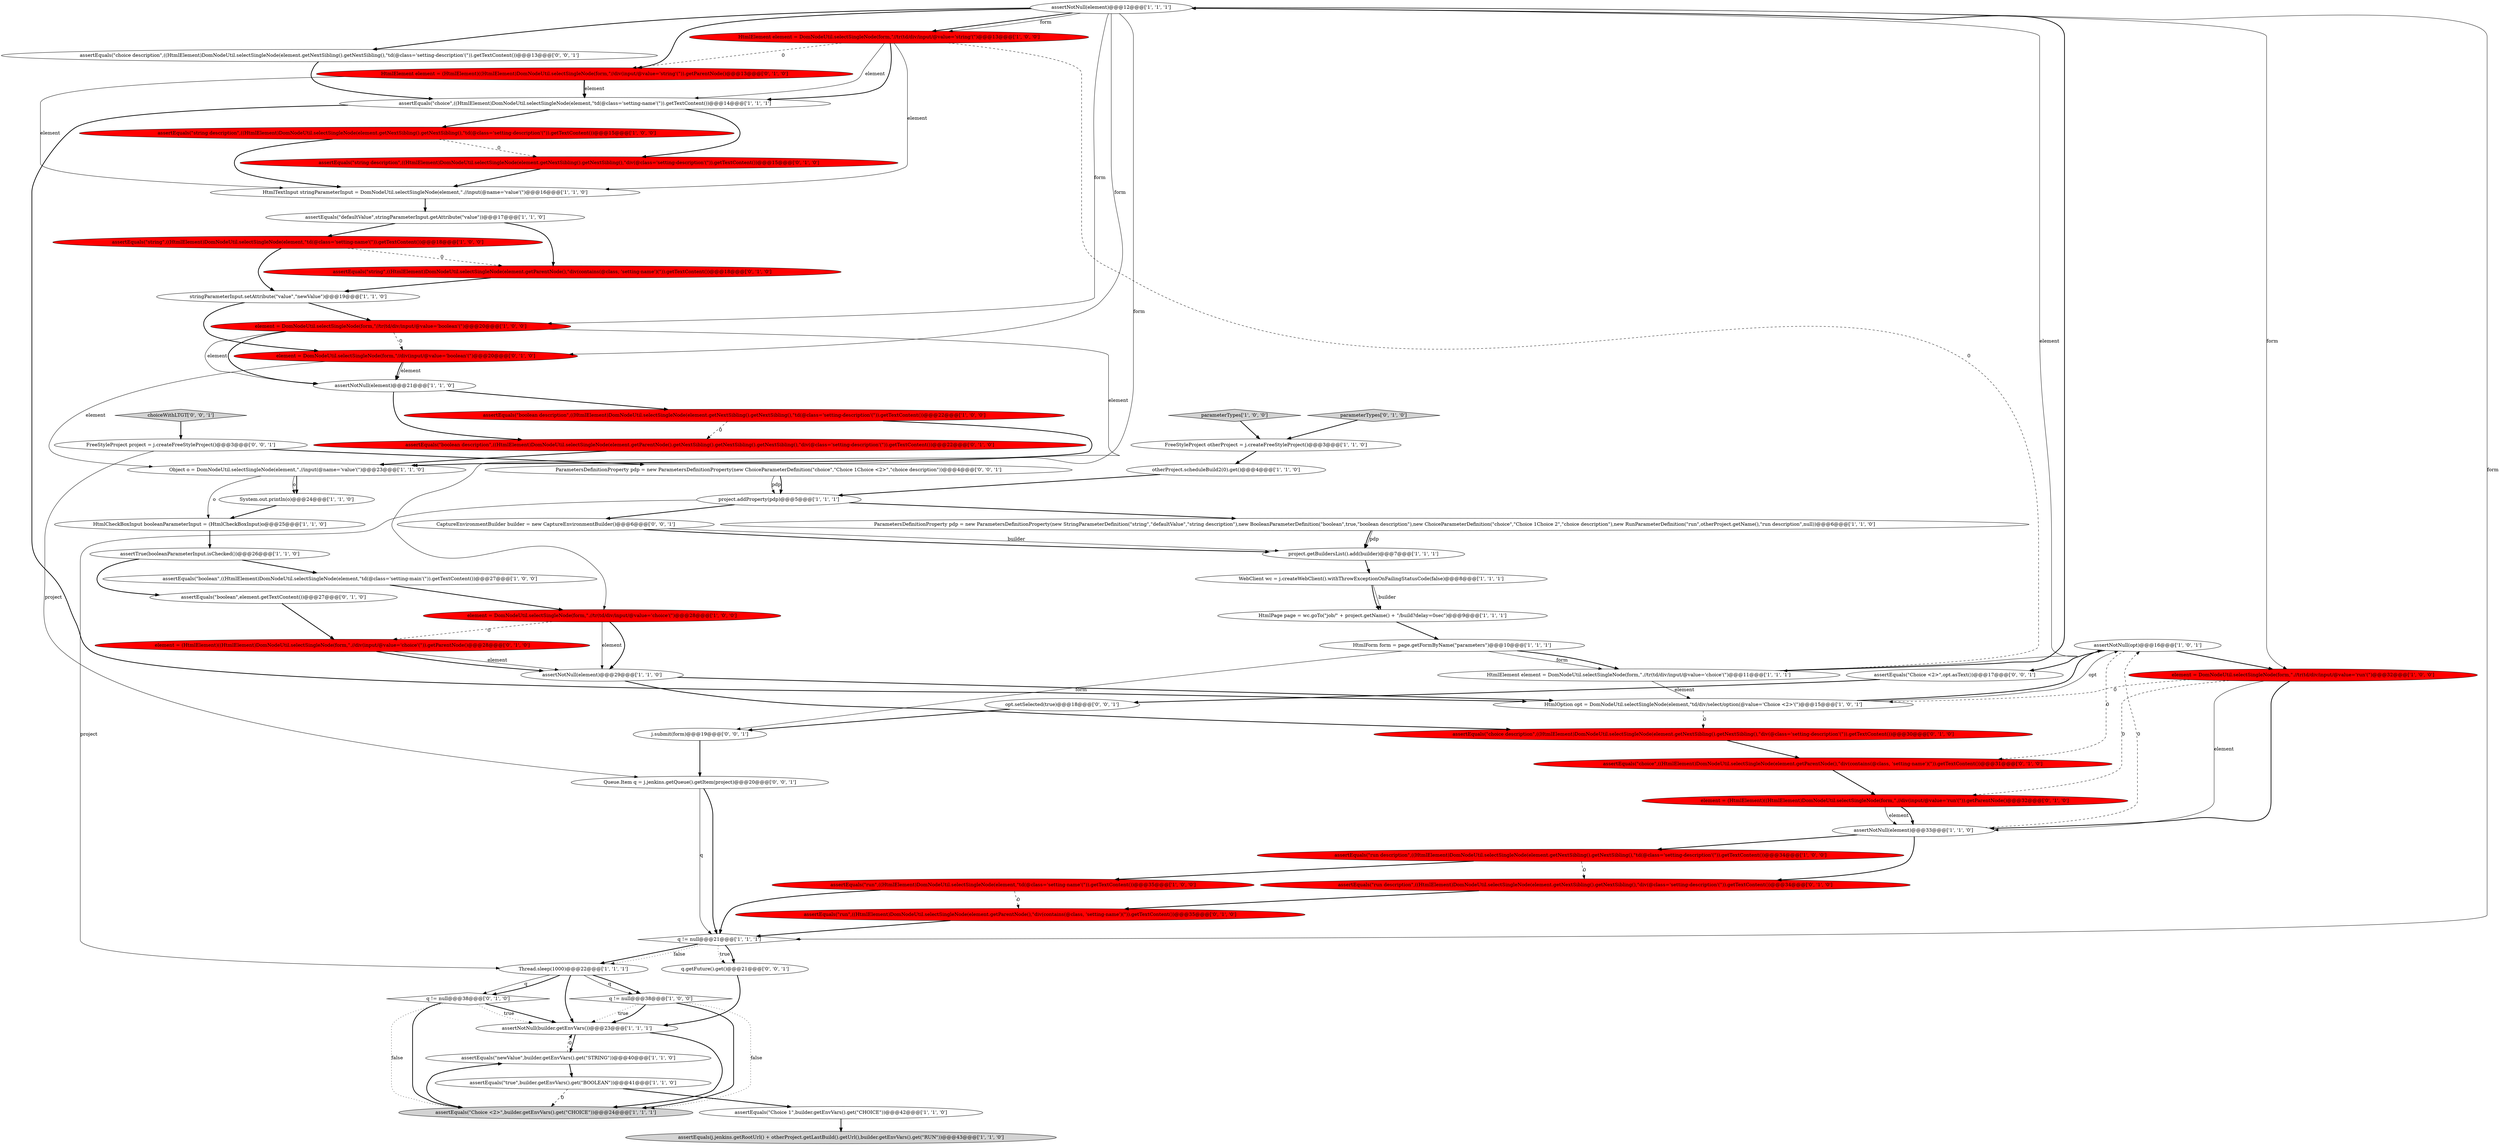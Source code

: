 digraph {
6 [style = filled, label = "Thread.sleep(1000)@@@22@@@['1', '1', '1']", fillcolor = white, shape = ellipse image = "AAA0AAABBB1BBB"];
32 [style = filled, label = "element = DomNodeUtil.selectSingleNode(form,\"//tr(td/div/input/@value='boolean'(\")@@@20@@@['1', '0', '0']", fillcolor = red, shape = ellipse image = "AAA1AAABBB1BBB"];
25 [style = filled, label = "HtmlElement element = DomNodeUtil.selectSingleNode(form,\"//tr(td/div/input/@value='string'(\")@@@13@@@['1', '0', '0']", fillcolor = red, shape = ellipse image = "AAA1AAABBB1BBB"];
37 [style = filled, label = "FreeStyleProject otherProject = j.createFreeStyleProject()@@@3@@@['1', '1', '0']", fillcolor = white, shape = ellipse image = "AAA0AAABBB1BBB"];
40 [style = filled, label = "HtmlCheckBoxInput booleanParameterInput = (HtmlCheckBoxInput)o@@@25@@@['1', '1', '0']", fillcolor = white, shape = ellipse image = "AAA0AAABBB1BBB"];
39 [style = filled, label = "HtmlOption opt = DomNodeUtil.selectSingleNode(element,\"td/div/select/option(@value='Choice <2>'(\")@@@15@@@['1', '0', '1']", fillcolor = white, shape = ellipse image = "AAA0AAABBB1BBB"];
52 [style = filled, label = "assertEquals(\"boolean description\",((HtmlElement)DomNodeUtil.selectSingleNode(element.getParentNode().getNextSibling().getNextSibling().getNextSibling(),\"div(@class='setting-description'(\")).getTextContent())@@@22@@@['0', '1', '0']", fillcolor = red, shape = ellipse image = "AAA1AAABBB2BBB"];
59 [style = filled, label = "opt.setSelected(true)@@@18@@@['0', '0', '1']", fillcolor = white, shape = ellipse image = "AAA0AAABBB3BBB"];
65 [style = filled, label = "assertEquals(\"Choice <2>\",opt.asText())@@@17@@@['0', '0', '1']", fillcolor = white, shape = ellipse image = "AAA0AAABBB3BBB"];
3 [style = filled, label = "q != null@@@21@@@['1', '1', '1']", fillcolor = white, shape = diamond image = "AAA0AAABBB1BBB"];
46 [style = filled, label = "assertEquals(\"run description\",((HtmlElement)DomNodeUtil.selectSingleNode(element.getNextSibling().getNextSibling(),\"div(@class='setting-description'(\")).getTextContent())@@@34@@@['0', '1', '0']", fillcolor = red, shape = ellipse image = "AAA1AAABBB2BBB"];
41 [style = filled, label = "assertEquals(\"run description\",((HtmlElement)DomNodeUtil.selectSingleNode(element.getNextSibling().getNextSibling(),\"td(@class='setting-description'(\")).getTextContent())@@@34@@@['1', '0', '0']", fillcolor = red, shape = ellipse image = "AAA1AAABBB1BBB"];
49 [style = filled, label = "parameterTypes['0', '1', '0']", fillcolor = lightgray, shape = diamond image = "AAA0AAABBB2BBB"];
63 [style = filled, label = "Queue.Item q = j.jenkins.getQueue().getItem(project)@@@20@@@['0', '0', '1']", fillcolor = white, shape = ellipse image = "AAA0AAABBB3BBB"];
31 [style = filled, label = "assertEquals(\"true\",builder.getEnvVars().get(\"BOOLEAN\"))@@@41@@@['1', '1', '0']", fillcolor = white, shape = ellipse image = "AAA0AAABBB1BBB"];
61 [style = filled, label = "choiceWithLTGT['0', '0', '1']", fillcolor = lightgray, shape = diamond image = "AAA0AAABBB3BBB"];
20 [style = filled, label = "parameterTypes['1', '0', '0']", fillcolor = lightgray, shape = diamond image = "AAA0AAABBB1BBB"];
15 [style = filled, label = "project.getBuildersList().add(builder)@@@7@@@['1', '1', '1']", fillcolor = white, shape = ellipse image = "AAA0AAABBB1BBB"];
57 [style = filled, label = "ParametersDefinitionProperty pdp = new ParametersDefinitionProperty(new ChoiceParameterDefinition(\"choice\",\"Choice 1Choice <2>\",\"choice description\"))@@@4@@@['0', '0', '1']", fillcolor = white, shape = ellipse image = "AAA0AAABBB3BBB"];
7 [style = filled, label = "System.out.println(o)@@@24@@@['1', '1', '0']", fillcolor = white, shape = ellipse image = "AAA0AAABBB1BBB"];
42 [style = filled, label = "assertEquals(j.jenkins.getRootUrl() + otherProject.getLastBuild().getUrl(),builder.getEnvVars().get(\"RUN\"))@@@43@@@['1', '1', '0']", fillcolor = lightgray, shape = ellipse image = "AAA0AAABBB1BBB"];
12 [style = filled, label = "ParametersDefinitionProperty pdp = new ParametersDefinitionProperty(new StringParameterDefinition(\"string\",\"defaultValue\",\"string description\"),new BooleanParameterDefinition(\"boolean\",true,\"boolean description\"),new ChoiceParameterDefinition(\"choice\",\"Choice 1Choice 2\",\"choice description\"),new RunParameterDefinition(\"run\",otherProject.getName(),\"run description\",null))@@@6@@@['1', '1', '0']", fillcolor = white, shape = ellipse image = "AAA0AAABBB1BBB"];
4 [style = filled, label = "assertNotNull(element)@@@12@@@['1', '1', '1']", fillcolor = white, shape = ellipse image = "AAA0AAABBB1BBB"];
56 [style = filled, label = "element = (HtmlElement)((HtmlElement)DomNodeUtil.selectSingleNode(form,\".//div(input/@value='run'(\")).getParentNode()@@@32@@@['0', '1', '0']", fillcolor = red, shape = ellipse image = "AAA1AAABBB2BBB"];
26 [style = filled, label = "HtmlForm form = page.getFormByName(\"parameters\")@@@10@@@['1', '1', '1']", fillcolor = white, shape = ellipse image = "AAA0AAABBB1BBB"];
50 [style = filled, label = "HtmlElement element = (HtmlElement)((HtmlElement)DomNodeUtil.selectSingleNode(form,\"//div(input/@value='string'(\")).getParentNode()@@@13@@@['0', '1', '0']", fillcolor = red, shape = ellipse image = "AAA1AAABBB2BBB"];
58 [style = filled, label = "assertEquals(\"choice description\",((HtmlElement)DomNodeUtil.selectSingleNode(element.getNextSibling().getNextSibling(),\"td(@class='setting-description'(\")).getTextContent())@@@13@@@['0', '0', '1']", fillcolor = white, shape = ellipse image = "AAA0AAABBB3BBB"];
64 [style = filled, label = "q.getFuture().get()@@@21@@@['0', '0', '1']", fillcolor = white, shape = ellipse image = "AAA0AAABBB3BBB"];
29 [style = filled, label = "stringParameterInput.setAttribute(\"value\",\"newValue\")@@@19@@@['1', '1', '0']", fillcolor = white, shape = ellipse image = "AAA0AAABBB1BBB"];
35 [style = filled, label = "otherProject.scheduleBuild2(0).get()@@@4@@@['1', '1', '0']", fillcolor = white, shape = ellipse image = "AAA0AAABBB1BBB"];
38 [style = filled, label = "Object o = DomNodeUtil.selectSingleNode(element,\".//input(@name='value'(\")@@@23@@@['1', '1', '0']", fillcolor = white, shape = ellipse image = "AAA0AAABBB1BBB"];
1 [style = filled, label = "assertEquals(\"Choice 1\",builder.getEnvVars().get(\"CHOICE\"))@@@42@@@['1', '1', '0']", fillcolor = white, shape = ellipse image = "AAA0AAABBB1BBB"];
36 [style = filled, label = "project.addProperty(pdp)@@@5@@@['1', '1', '1']", fillcolor = white, shape = ellipse image = "AAA0AAABBB1BBB"];
47 [style = filled, label = "q != null@@@38@@@['0', '1', '0']", fillcolor = white, shape = diamond image = "AAA0AAABBB2BBB"];
22 [style = filled, label = "assertEquals(\"string description\",((HtmlElement)DomNodeUtil.selectSingleNode(element.getNextSibling().getNextSibling(),\"td(@class='setting-description'(\")).getTextContent())@@@15@@@['1', '0', '0']", fillcolor = red, shape = ellipse image = "AAA1AAABBB1BBB"];
30 [style = filled, label = "assertNotNull(builder.getEnvVars())@@@23@@@['1', '1', '1']", fillcolor = white, shape = ellipse image = "AAA0AAABBB1BBB"];
48 [style = filled, label = "assertEquals(\"boolean\",element.getTextContent())@@@27@@@['0', '1', '0']", fillcolor = white, shape = ellipse image = "AAA0AAABBB2BBB"];
5 [style = filled, label = "assertNotNull(opt)@@@16@@@['1', '0', '1']", fillcolor = white, shape = ellipse image = "AAA0AAABBB1BBB"];
51 [style = filled, label = "assertEquals(\"string description\",((HtmlElement)DomNodeUtil.selectSingleNode(element.getNextSibling().getNextSibling(),\"div(@class='setting-description'(\")).getTextContent())@@@15@@@['0', '1', '0']", fillcolor = red, shape = ellipse image = "AAA1AAABBB2BBB"];
60 [style = filled, label = "j.submit(form)@@@19@@@['0', '0', '1']", fillcolor = white, shape = ellipse image = "AAA0AAABBB3BBB"];
18 [style = filled, label = "assertNotNull(element)@@@21@@@['1', '1', '0']", fillcolor = white, shape = ellipse image = "AAA0AAABBB1BBB"];
27 [style = filled, label = "assertEquals(\"defaultValue\",stringParameterInput.getAttribute(\"value\"))@@@17@@@['1', '1', '0']", fillcolor = white, shape = ellipse image = "AAA0AAABBB1BBB"];
34 [style = filled, label = "assertEquals(\"choice\",((HtmlElement)DomNodeUtil.selectSingleNode(element,\"td(@class='setting-name'(\")).getTextContent())@@@14@@@['1', '1', '1']", fillcolor = white, shape = ellipse image = "AAA0AAABBB1BBB"];
2 [style = filled, label = "assertEquals(\"run\",((HtmlElement)DomNodeUtil.selectSingleNode(element,\"td(@class='setting-name'(\")).getTextContent())@@@35@@@['1', '0', '0']", fillcolor = red, shape = ellipse image = "AAA1AAABBB1BBB"];
54 [style = filled, label = "assertEquals(\"choice description\",((HtmlElement)DomNodeUtil.selectSingleNode(element.getNextSibling().getNextSibling(),\"div(@class='setting-description'(\")).getTextContent())@@@30@@@['0', '1', '0']", fillcolor = red, shape = ellipse image = "AAA1AAABBB2BBB"];
0 [style = filled, label = "WebClient wc = j.createWebClient().withThrowExceptionOnFailingStatusCode(false)@@@8@@@['1', '1', '1']", fillcolor = white, shape = ellipse image = "AAA0AAABBB1BBB"];
53 [style = filled, label = "assertEquals(\"run\",((HtmlElement)DomNodeUtil.selectSingleNode(element.getParentNode(),\"div(contains(@class, 'setting-name')(\")).getTextContent())@@@35@@@['0', '1', '0']", fillcolor = red, shape = ellipse image = "AAA1AAABBB2BBB"];
11 [style = filled, label = "assertEquals(\"string\",((HtmlElement)DomNodeUtil.selectSingleNode(element,\"td(@class='setting-name'(\")).getTextContent())@@@18@@@['1', '0', '0']", fillcolor = red, shape = ellipse image = "AAA1AAABBB1BBB"];
44 [style = filled, label = "element = (HtmlElement)((HtmlElement)DomNodeUtil.selectSingleNode(form,\".//div(input/@value='choice'(\")).getParentNode()@@@28@@@['0', '1', '0']", fillcolor = red, shape = ellipse image = "AAA1AAABBB2BBB"];
62 [style = filled, label = "CaptureEnvironmentBuilder builder = new CaptureEnvironmentBuilder()@@@6@@@['0', '0', '1']", fillcolor = white, shape = ellipse image = "AAA0AAABBB3BBB"];
17 [style = filled, label = "HtmlElement element = DomNodeUtil.selectSingleNode(form,\".//tr(td/div/input/@value='choice'(\")@@@11@@@['1', '1', '1']", fillcolor = white, shape = ellipse image = "AAA0AAABBB1BBB"];
9 [style = filled, label = "q != null@@@38@@@['1', '0', '0']", fillcolor = white, shape = diamond image = "AAA0AAABBB1BBB"];
16 [style = filled, label = "assertNotNull(element)@@@33@@@['1', '1', '0']", fillcolor = white, shape = ellipse image = "AAA0AAABBB1BBB"];
43 [style = filled, label = "assertEquals(\"string\",((HtmlElement)DomNodeUtil.selectSingleNode(element.getParentNode(),\"div(contains(@class, 'setting-name')(\")).getTextContent())@@@18@@@['0', '1', '0']", fillcolor = red, shape = ellipse image = "AAA1AAABBB2BBB"];
21 [style = filled, label = "assertEquals(\"newValue\",builder.getEnvVars().get(\"STRING\"))@@@40@@@['1', '1', '0']", fillcolor = white, shape = ellipse image = "AAA0AAABBB1BBB"];
45 [style = filled, label = "element = DomNodeUtil.selectSingleNode(form,\"//div(input/@value='boolean'(\")@@@20@@@['0', '1', '0']", fillcolor = red, shape = ellipse image = "AAA1AAABBB2BBB"];
66 [style = filled, label = "FreeStyleProject project = j.createFreeStyleProject()@@@3@@@['0', '0', '1']", fillcolor = white, shape = ellipse image = "AAA0AAABBB3BBB"];
55 [style = filled, label = "assertEquals(\"choice\",((HtmlElement)DomNodeUtil.selectSingleNode(element.getParentNode(),\"div(contains(@class, 'setting-name')(\")).getTextContent())@@@31@@@['0', '1', '0']", fillcolor = red, shape = ellipse image = "AAA1AAABBB2BBB"];
24 [style = filled, label = "element = DomNodeUtil.selectSingleNode(form,\".//tr(td/div/input/@value='run'(\")@@@32@@@['1', '0', '0']", fillcolor = red, shape = ellipse image = "AAA1AAABBB1BBB"];
10 [style = filled, label = "assertEquals(\"Choice <2>\",builder.getEnvVars().get(\"CHOICE\"))@@@24@@@['1', '1', '1']", fillcolor = lightgray, shape = ellipse image = "AAA0AAABBB1BBB"];
23 [style = filled, label = "assertTrue(booleanParameterInput.isChecked())@@@26@@@['1', '1', '0']", fillcolor = white, shape = ellipse image = "AAA0AAABBB1BBB"];
33 [style = filled, label = "assertEquals(\"boolean description\",((HtmlElement)DomNodeUtil.selectSingleNode(element.getNextSibling().getNextSibling(),\"td(@class='setting-description'(\")).getTextContent())@@@22@@@['1', '0', '0']", fillcolor = red, shape = ellipse image = "AAA1AAABBB1BBB"];
14 [style = filled, label = "assertEquals(\"boolean\",((HtmlElement)DomNodeUtil.selectSingleNode(element,\"td(@class='setting-main'(\")).getTextContent())@@@27@@@['1', '0', '0']", fillcolor = white, shape = ellipse image = "AAA0AAABBB1BBB"];
13 [style = filled, label = "HtmlTextInput stringParameterInput = DomNodeUtil.selectSingleNode(element,\".//input(@name='value'(\")@@@16@@@['1', '1', '0']", fillcolor = white, shape = ellipse image = "AAA0AAABBB1BBB"];
19 [style = filled, label = "element = DomNodeUtil.selectSingleNode(form,\".//tr(td/div/input/@value='choice'(\")@@@28@@@['1', '0', '0']", fillcolor = red, shape = ellipse image = "AAA1AAABBB1BBB"];
8 [style = filled, label = "HtmlPage page = wc.goTo(\"job/\" + project.getName() + \"/build?delay=0sec\")@@@9@@@['1', '1', '1']", fillcolor = white, shape = ellipse image = "AAA0AAABBB1BBB"];
28 [style = filled, label = "assertNotNull(element)@@@29@@@['1', '1', '0']", fillcolor = white, shape = ellipse image = "AAA0AAABBB1BBB"];
54->55 [style = bold, label=""];
6->9 [style = solid, label="q"];
3->64 [style = dotted, label="true"];
4->3 [style = solid, label="form"];
61->66 [style = bold, label=""];
4->25 [style = bold, label=""];
25->34 [style = bold, label=""];
4->25 [style = solid, label="form"];
0->8 [style = solid, label="builder"];
11->29 [style = bold, label=""];
4->24 [style = solid, label="form"];
47->10 [style = bold, label=""];
31->1 [style = bold, label=""];
36->12 [style = bold, label=""];
9->10 [style = bold, label=""];
24->39 [style = dashed, label="0"];
40->23 [style = bold, label=""];
29->45 [style = bold, label=""];
16->41 [style = bold, label=""];
12->15 [style = solid, label="pdp"];
21->30 [style = dashed, label="0"];
4->45 [style = solid, label="form"];
21->31 [style = bold, label=""];
31->10 [style = dashed, label="0"];
38->7 [style = bold, label=""];
15->0 [style = bold, label=""];
0->8 [style = bold, label=""];
20->37 [style = bold, label=""];
60->63 [style = bold, label=""];
43->29 [style = bold, label=""];
11->43 [style = dashed, label="0"];
19->28 [style = bold, label=""];
32->18 [style = bold, label=""];
57->36 [style = solid, label="pdp"];
5->55 [style = dashed, label="0"];
19->28 [style = solid, label="element"];
50->13 [style = solid, label="element"];
22->13 [style = bold, label=""];
26->17 [style = solid, label="form"];
50->34 [style = solid, label="element"];
59->60 [style = bold, label=""];
26->17 [style = bold, label=""];
25->13 [style = solid, label="element"];
6->47 [style = solid, label="q"];
28->54 [style = bold, label=""];
1->42 [style = bold, label=""];
10->21 [style = bold, label=""];
48->44 [style = bold, label=""];
17->39 [style = solid, label="element"];
41->46 [style = dashed, label="0"];
41->2 [style = bold, label=""];
4->19 [style = solid, label="form"];
24->16 [style = solid, label="element"];
23->48 [style = bold, label=""];
23->14 [style = bold, label=""];
36->62 [style = bold, label=""];
25->17 [style = dashed, label="0"];
33->52 [style = dashed, label="0"];
32->38 [style = solid, label="element"];
27->11 [style = bold, label=""];
3->64 [style = bold, label=""];
29->32 [style = bold, label=""];
30->10 [style = bold, label=""];
56->16 [style = solid, label="element"];
56->16 [style = bold, label=""];
58->34 [style = bold, label=""];
62->15 [style = solid, label="builder"];
17->4 [style = solid, label="element"];
66->57 [style = bold, label=""];
6->47 [style = bold, label=""];
9->10 [style = dotted, label="false"];
32->18 [style = solid, label="element"];
24->56 [style = dashed, label="0"];
44->28 [style = solid, label="element"];
50->34 [style = bold, label=""];
49->37 [style = bold, label=""];
26->60 [style = solid, label="form"];
27->43 [style = bold, label=""];
39->5 [style = bold, label=""];
28->39 [style = bold, label=""];
39->5 [style = solid, label="opt"];
2->3 [style = bold, label=""];
18->33 [style = bold, label=""];
3->6 [style = bold, label=""];
14->19 [style = bold, label=""];
51->13 [style = bold, label=""];
34->51 [style = bold, label=""];
32->45 [style = dashed, label="0"];
30->21 [style = bold, label=""];
13->27 [style = bold, label=""];
4->58 [style = bold, label=""];
66->63 [style = solid, label="project"];
36->6 [style = solid, label="project"];
5->24 [style = bold, label=""];
34->39 [style = bold, label=""];
45->38 [style = solid, label="element"];
64->30 [style = bold, label=""];
37->35 [style = bold, label=""];
62->15 [style = bold, label=""];
4->50 [style = bold, label=""];
18->52 [style = bold, label=""];
63->3 [style = bold, label=""];
9->30 [style = dotted, label="true"];
17->4 [style = bold, label=""];
7->40 [style = bold, label=""];
25->50 [style = dashed, label="0"];
45->18 [style = bold, label=""];
16->46 [style = bold, label=""];
47->10 [style = dotted, label="false"];
39->54 [style = dashed, label="0"];
25->34 [style = solid, label="element"];
53->3 [style = bold, label=""];
12->15 [style = bold, label=""];
46->53 [style = bold, label=""];
63->3 [style = solid, label="q"];
52->38 [style = bold, label=""];
45->18 [style = solid, label="element"];
9->30 [style = bold, label=""];
5->65 [style = bold, label=""];
16->5 [style = dashed, label="0"];
38->40 [style = solid, label="o"];
55->56 [style = bold, label=""];
34->22 [style = bold, label=""];
47->30 [style = bold, label=""];
4->32 [style = solid, label="form"];
19->44 [style = dashed, label="0"];
47->30 [style = dotted, label="true"];
24->16 [style = bold, label=""];
3->6 [style = dotted, label="false"];
2->53 [style = dashed, label="0"];
44->28 [style = bold, label=""];
57->36 [style = bold, label=""];
65->59 [style = bold, label=""];
33->38 [style = bold, label=""];
35->36 [style = bold, label=""];
6->9 [style = bold, label=""];
38->7 [style = solid, label="o"];
22->51 [style = dashed, label="0"];
8->26 [style = bold, label=""];
6->30 [style = bold, label=""];
}
